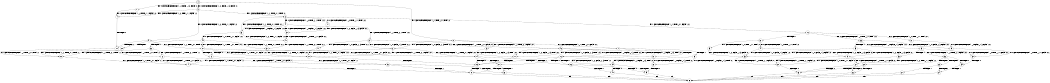 digraph BCG {
size = "7, 10.5";
center = TRUE;
node [shape = circle];
0 [peripheries = 2];
0 -> 1 [label = "EX !0 !ATOMIC_EXCH_BRANCH (1, +0, FALSE, +1, 3, FALSE) !:0:"];
0 -> 2 [label = "EX !1 !ATOMIC_EXCH_BRANCH (1, +1, TRUE, +0, 1, TRUE) !:0:"];
0 -> 3 [label = "EX !0 !ATOMIC_EXCH_BRANCH (1, +0, FALSE, +1, 3, FALSE) !:0:"];
1 -> 4 [label = "EX !0 !ATOMIC_EXCH_BRANCH (1, +0, TRUE, +1, 1, FALSE) !:0:"];
2 -> 5 [label = "EX !1 !ATOMIC_EXCH_BRANCH (1, +1, TRUE, +0, 1, FALSE) !:0:1:"];
2 -> 6 [label = "EX !0 !ATOMIC_EXCH_BRANCH (1, +0, FALSE, +1, 3, TRUE) !:0:1:"];
2 -> 7 [label = "EX !1 !ATOMIC_EXCH_BRANCH (1, +1, TRUE, +0, 1, FALSE) !:0:1:"];
3 -> 4 [label = "EX !0 !ATOMIC_EXCH_BRANCH (1, +0, TRUE, +1, 1, FALSE) !:0:"];
3 -> 8 [label = "EX !1 !ATOMIC_EXCH_BRANCH (1, +1, TRUE, +0, 1, TRUE) !:0:"];
3 -> 9 [label = "EX !0 !ATOMIC_EXCH_BRANCH (1, +0, TRUE, +1, 1, FALSE) !:0:"];
4 -> 10 [label = "TERMINATE !0"];
5 -> 11 [label = "EX !0 !ATOMIC_EXCH_BRANCH (1, +0, FALSE, +1, 3, TRUE) !:0:1:"];
6 -> 12 [label = "EX !1 !ATOMIC_EXCH_BRANCH (1, +1, TRUE, +0, 1, FALSE) !:0:1:"];
6 -> 13 [label = "TERMINATE !0"];
6 -> 14 [label = "EX !1 !ATOMIC_EXCH_BRANCH (1, +1, TRUE, +0, 1, FALSE) !:0:1:"];
7 -> 11 [label = "EX !0 !ATOMIC_EXCH_BRANCH (1, +0, FALSE, +1, 3, TRUE) !:0:1:"];
7 -> 15 [label = "TERMINATE !1"];
7 -> 16 [label = "EX !0 !ATOMIC_EXCH_BRANCH (1, +0, FALSE, +1, 3, TRUE) !:0:1:"];
8 -> 17 [label = "EX !0 !ATOMIC_EXCH_BRANCH (1, +0, TRUE, +1, 1, TRUE) !:0:1:"];
8 -> 18 [label = "EX !1 !ATOMIC_EXCH_BRANCH (1, +1, TRUE, +0, 1, FALSE) !:0:1:"];
8 -> 19 [label = "EX !0 !ATOMIC_EXCH_BRANCH (1, +0, TRUE, +1, 1, TRUE) !:0:1:"];
9 -> 10 [label = "TERMINATE !0"];
9 -> 20 [label = "TERMINATE !0"];
9 -> 21 [label = "EX !1 !ATOMIC_EXCH_BRANCH (1, +1, TRUE, +0, 1, TRUE) !:0:"];
10 -> 22 [label = "EX !1 !ATOMIC_EXCH_BRANCH (1, +1, TRUE, +0, 1, TRUE) !:1:"];
11 -> 23 [label = "TERMINATE !0"];
12 -> 23 [label = "TERMINATE !0"];
13 -> 24 [label = "EX !1 !ATOMIC_EXCH_BRANCH (1, +1, TRUE, +0, 1, FALSE) !:1:"];
13 -> 25 [label = "EX !1 !ATOMIC_EXCH_BRANCH (1, +1, TRUE, +0, 1, FALSE) !:1:"];
14 -> 23 [label = "TERMINATE !0"];
14 -> 26 [label = "TERMINATE !1"];
14 -> 27 [label = "TERMINATE !0"];
15 -> 28 [label = "EX !0 !ATOMIC_EXCH_BRANCH (1, +0, FALSE, +1, 3, TRUE) !:0:"];
15 -> 29 [label = "EX !0 !ATOMIC_EXCH_BRANCH (1, +0, FALSE, +1, 3, TRUE) !:0:"];
16 -> 23 [label = "TERMINATE !0"];
16 -> 26 [label = "TERMINATE !1"];
16 -> 27 [label = "TERMINATE !0"];
17 -> 30 [label = "EX !0 !ATOMIC_EXCH_BRANCH (1, +0, FALSE, +1, 3, FALSE) !:0:1:"];
18 -> 31 [label = "EX !0 !ATOMIC_EXCH_BRANCH (1, +0, TRUE, +1, 1, TRUE) !:0:1:"];
18 -> 32 [label = "TERMINATE !1"];
18 -> 33 [label = "EX !0 !ATOMIC_EXCH_BRANCH (1, +0, TRUE, +1, 1, TRUE) !:0:1:"];
19 -> 30 [label = "EX !0 !ATOMIC_EXCH_BRANCH (1, +0, FALSE, +1, 3, FALSE) !:0:1:"];
19 -> 34 [label = "EX !1 !ATOMIC_EXCH_BRANCH (1, +1, TRUE, +0, 1, TRUE) !:0:1:"];
19 -> 35 [label = "EX !0 !ATOMIC_EXCH_BRANCH (1, +0, FALSE, +1, 3, FALSE) !:0:1:"];
20 -> 22 [label = "EX !1 !ATOMIC_EXCH_BRANCH (1, +1, TRUE, +0, 1, TRUE) !:1:"];
20 -> 36 [label = "EX !1 !ATOMIC_EXCH_BRANCH (1, +1, TRUE, +0, 1, TRUE) !:1:"];
21 -> 12 [label = "EX !1 !ATOMIC_EXCH_BRANCH (1, +1, TRUE, +0, 1, FALSE) !:0:1:"];
21 -> 13 [label = "TERMINATE !0"];
21 -> 14 [label = "EX !1 !ATOMIC_EXCH_BRANCH (1, +1, TRUE, +0, 1, FALSE) !:0:1:"];
22 -> 24 [label = "EX !1 !ATOMIC_EXCH_BRANCH (1, +1, TRUE, +0, 1, FALSE) !:1:"];
23 -> 37 [label = "TERMINATE !1"];
24 -> 37 [label = "TERMINATE !1"];
25 -> 37 [label = "TERMINATE !1"];
25 -> 38 [label = "TERMINATE !1"];
26 -> 39 [label = "TERMINATE !0"];
26 -> 40 [label = "TERMINATE !0"];
27 -> 37 [label = "TERMINATE !1"];
27 -> 38 [label = "TERMINATE !1"];
28 -> 39 [label = "TERMINATE !0"];
29 -> 39 [label = "TERMINATE !0"];
29 -> 40 [label = "TERMINATE !0"];
30 -> 41 [label = "EX !0 !ATOMIC_EXCH_BRANCH (1, +0, TRUE, +1, 1, FALSE) !:0:1:"];
31 -> 42 [label = "EX !0 !ATOMIC_EXCH_BRANCH (1, +0, FALSE, +1, 3, FALSE) !:0:1:"];
32 -> 43 [label = "EX !0 !ATOMIC_EXCH_BRANCH (1, +0, TRUE, +1, 1, TRUE) !:0:"];
32 -> 44 [label = "EX !0 !ATOMIC_EXCH_BRANCH (1, +0, TRUE, +1, 1, TRUE) !:0:"];
33 -> 42 [label = "EX !0 !ATOMIC_EXCH_BRANCH (1, +0, FALSE, +1, 3, FALSE) !:0:1:"];
33 -> 45 [label = "TERMINATE !1"];
33 -> 46 [label = "EX !0 !ATOMIC_EXCH_BRANCH (1, +0, FALSE, +1, 3, FALSE) !:0:1:"];
34 -> 47 [label = "EX !0 !ATOMIC_EXCH_BRANCH (1, +0, FALSE, +1, 3, TRUE) !:0:1:"];
34 -> 48 [label = "EX !1 !ATOMIC_EXCH_BRANCH (1, +1, TRUE, +0, 1, FALSE) !:0:1:"];
34 -> 6 [label = "EX !0 !ATOMIC_EXCH_BRANCH (1, +0, FALSE, +1, 3, TRUE) !:0:1:"];
35 -> 41 [label = "EX !0 !ATOMIC_EXCH_BRANCH (1, +0, TRUE, +1, 1, FALSE) !:0:1:"];
35 -> 8 [label = "EX !1 !ATOMIC_EXCH_BRANCH (1, +1, TRUE, +0, 1, TRUE) !:0:1:"];
35 -> 49 [label = "EX !0 !ATOMIC_EXCH_BRANCH (1, +0, TRUE, +1, 1, FALSE) !:0:1:"];
36 -> 24 [label = "EX !1 !ATOMIC_EXCH_BRANCH (1, +1, TRUE, +0, 1, FALSE) !:1:"];
36 -> 25 [label = "EX !1 !ATOMIC_EXCH_BRANCH (1, +1, TRUE, +0, 1, FALSE) !:1:"];
37 -> 50 [label = "exit"];
38 -> 50 [label = "exit"];
39 -> 50 [label = "exit"];
40 -> 50 [label = "exit"];
41 -> 51 [label = "EX !1 !ATOMIC_EXCH_BRANCH (1, +1, TRUE, +0, 1, TRUE) !:0:1:"];
42 -> 52 [label = "EX !0 !ATOMIC_EXCH_BRANCH (1, +0, TRUE, +1, 1, FALSE) !:0:1:"];
43 -> 53 [label = "EX !0 !ATOMIC_EXCH_BRANCH (1, +0, FALSE, +1, 3, FALSE) !:0:"];
44 -> 53 [label = "EX !0 !ATOMIC_EXCH_BRANCH (1, +0, FALSE, +1, 3, FALSE) !:0:"];
44 -> 54 [label = "EX !0 !ATOMIC_EXCH_BRANCH (1, +0, FALSE, +1, 3, FALSE) !:0:"];
45 -> 53 [label = "EX !0 !ATOMIC_EXCH_BRANCH (1, +0, FALSE, +1, 3, FALSE) !:0:"];
45 -> 54 [label = "EX !0 !ATOMIC_EXCH_BRANCH (1, +0, FALSE, +1, 3, FALSE) !:0:"];
46 -> 52 [label = "EX !0 !ATOMIC_EXCH_BRANCH (1, +0, TRUE, +1, 1, FALSE) !:0:1:"];
46 -> 55 [label = "TERMINATE !1"];
46 -> 56 [label = "EX !0 !ATOMIC_EXCH_BRANCH (1, +0, TRUE, +1, 1, FALSE) !:0:1:"];
47 -> 12 [label = "EX !1 !ATOMIC_EXCH_BRANCH (1, +1, TRUE, +0, 1, FALSE) !:0:1:"];
48 -> 11 [label = "EX !0 !ATOMIC_EXCH_BRANCH (1, +0, FALSE, +1, 3, TRUE) !:0:1:"];
48 -> 57 [label = "TERMINATE !1"];
48 -> 16 [label = "EX !0 !ATOMIC_EXCH_BRANCH (1, +0, FALSE, +1, 3, TRUE) !:0:1:"];
49 -> 51 [label = "EX !1 !ATOMIC_EXCH_BRANCH (1, +1, TRUE, +0, 1, TRUE) !:0:1:"];
49 -> 58 [label = "TERMINATE !0"];
49 -> 21 [label = "EX !1 !ATOMIC_EXCH_BRANCH (1, +1, TRUE, +0, 1, TRUE) !:0:1:"];
51 -> 12 [label = "EX !1 !ATOMIC_EXCH_BRANCH (1, +1, TRUE, +0, 1, FALSE) !:0:1:"];
52 -> 59 [label = "TERMINATE !0"];
53 -> 60 [label = "EX !0 !ATOMIC_EXCH_BRANCH (1, +0, TRUE, +1, 1, FALSE) !:0:"];
54 -> 60 [label = "EX !0 !ATOMIC_EXCH_BRANCH (1, +0, TRUE, +1, 1, FALSE) !:0:"];
54 -> 61 [label = "EX !0 !ATOMIC_EXCH_BRANCH (1, +0, TRUE, +1, 1, FALSE) !:0:"];
55 -> 60 [label = "EX !0 !ATOMIC_EXCH_BRANCH (1, +0, TRUE, +1, 1, FALSE) !:0:"];
55 -> 61 [label = "EX !0 !ATOMIC_EXCH_BRANCH (1, +0, TRUE, +1, 1, FALSE) !:0:"];
56 -> 59 [label = "TERMINATE !0"];
56 -> 62 [label = "TERMINATE !1"];
56 -> 63 [label = "TERMINATE !0"];
57 -> 28 [label = "EX !0 !ATOMIC_EXCH_BRANCH (1, +0, FALSE, +1, 3, TRUE) !:0:"];
57 -> 29 [label = "EX !0 !ATOMIC_EXCH_BRANCH (1, +0, FALSE, +1, 3, TRUE) !:0:"];
58 -> 22 [label = "EX !1 !ATOMIC_EXCH_BRANCH (1, +1, TRUE, +0, 1, TRUE) !:1:"];
58 -> 36 [label = "EX !1 !ATOMIC_EXCH_BRANCH (1, +1, TRUE, +0, 1, TRUE) !:1:"];
59 -> 64 [label = "TERMINATE !1"];
60 -> 65 [label = "TERMINATE !0"];
61 -> 65 [label = "TERMINATE !0"];
61 -> 66 [label = "TERMINATE !0"];
62 -> 65 [label = "TERMINATE !0"];
62 -> 66 [label = "TERMINATE !0"];
63 -> 64 [label = "TERMINATE !1"];
63 -> 67 [label = "TERMINATE !1"];
64 -> 50 [label = "exit"];
65 -> 50 [label = "exit"];
66 -> 50 [label = "exit"];
67 -> 50 [label = "exit"];
}
